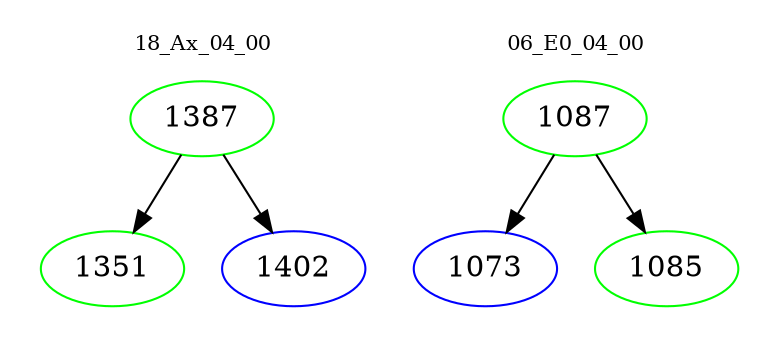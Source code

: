 digraph{
subgraph cluster_0 {
color = white
label = "18_Ax_04_00";
fontsize=10;
T0_1387 [label="1387", color="green"]
T0_1387 -> T0_1351 [color="black"]
T0_1351 [label="1351", color="green"]
T0_1387 -> T0_1402 [color="black"]
T0_1402 [label="1402", color="blue"]
}
subgraph cluster_1 {
color = white
label = "06_E0_04_00";
fontsize=10;
T1_1087 [label="1087", color="green"]
T1_1087 -> T1_1073 [color="black"]
T1_1073 [label="1073", color="blue"]
T1_1087 -> T1_1085 [color="black"]
T1_1085 [label="1085", color="green"]
}
}
